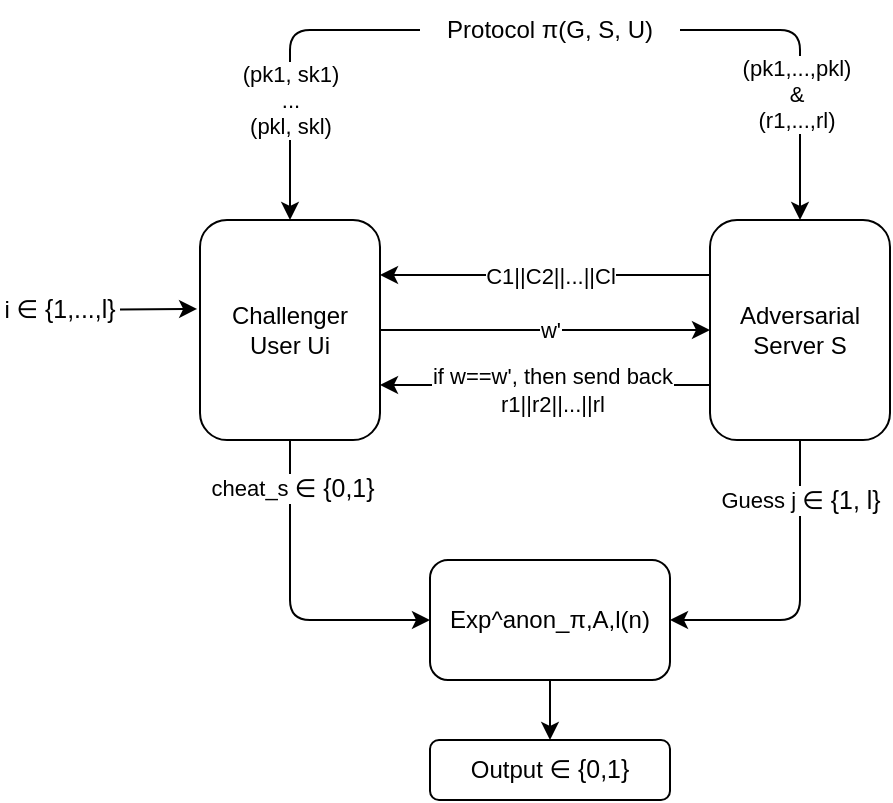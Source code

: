 <mxfile>
    <diagram id="a6d2ueEH8bK_AmlGdDqC" name="Page-1">
        <mxGraphModel dx="1168" dy="779" grid="1" gridSize="10" guides="1" tooltips="1" connect="1" arrows="1" fold="1" page="1" pageScale="1" pageWidth="850" pageHeight="1100" math="0" shadow="0">
            <root>
                <mxCell id="0"/>
                <mxCell id="1" parent="0"/>
                <mxCell id="12" style="edgeStyle=none;html=1;exitX=1;exitY=0.5;exitDx=0;exitDy=0;entryX=0;entryY=0.5;entryDx=0;entryDy=0;" parent="1" source="2" target="3" edge="1">
                    <mxGeometry relative="1" as="geometry"/>
                </mxCell>
                <mxCell id="13" value="w'" style="edgeLabel;html=1;align=center;verticalAlign=middle;resizable=0;points=[];" parent="12" vertex="1" connectable="0">
                    <mxGeometry x="0.176" y="-2" relative="1" as="geometry">
                        <mxPoint x="-12" y="-2" as="offset"/>
                    </mxGeometry>
                </mxCell>
                <mxCell id="17" style="edgeStyle=none;html=1;exitX=0.5;exitY=1;exitDx=0;exitDy=0;entryX=0;entryY=0.5;entryDx=0;entryDy=0;" parent="1" source="2" target="16" edge="1">
                    <mxGeometry relative="1" as="geometry">
                        <Array as="points">
                            <mxPoint x="215" y="410"/>
                        </Array>
                    </mxGeometry>
                </mxCell>
                <mxCell id="21" value="cheat_s&amp;nbsp;&lt;span class=&quot;mathjax&quot;&gt;&lt;span role=&quot;presentation&quot; data-mathml=&quot;&lt;math xmlns=&amp;quot;http://www.w3.org/1998/Math/MathML&amp;quot;&gt;&lt;mi&gt;m&lt;/mi&gt;&lt;mo&gt;+&lt;/mo&gt;&lt;mi&gt;r&lt;/mi&gt;&lt;mo&gt;&amp;amp;#x2208;&lt;/mo&gt;&lt;mrow class=&amp;quot;MJX-TeXAtom-ORD&amp;quot;&gt;&lt;mi mathvariant=&amp;quot;double-struck&amp;quot;&gt;M&lt;/mi&gt;&lt;/mrow&gt;&lt;/math&gt;&quot; style=&quot;font-size: 113%; position: relative;&quot; tabindex=&quot;0&quot; class=&quot;mjx-chtml MathJax_CHTML&quot; id=&quot;MathJax-Element-138-Frame&quot;&gt;&lt;span aria-hidden=&quot;true&quot; class=&quot;mjx-math&quot; id=&quot;MJXc-Node-3311&quot;&gt;&lt;span class=&quot;mjx-mrow&quot; id=&quot;MJXc-Node-3312&quot;&gt;&lt;span class=&quot;mjx-mo MJXc-space3&quot; id=&quot;MJXc-Node-3316&quot;&gt;&lt;span style=&quot;padding-top: 0.279em; padding-bottom: 0.39em;&quot; class=&quot;mjx-char MJXc-TeX-main-R&quot;&gt;∈ {0,1}&lt;/span&gt;&lt;/span&gt;&lt;/span&gt;&lt;/span&gt;&lt;/span&gt;&lt;/span&gt;" style="edgeLabel;html=1;align=center;verticalAlign=middle;resizable=0;points=[];" parent="17" vertex="1" connectable="0">
                    <mxGeometry x="-0.706" y="1" relative="1" as="geometry">
                        <mxPoint as="offset"/>
                    </mxGeometry>
                </mxCell>
                <mxCell id="2" value="Challenger&lt;br&gt;User Ui" style="rounded=1;whiteSpace=wrap;html=1;" parent="1" vertex="1">
                    <mxGeometry x="170" y="210" width="90" height="110" as="geometry"/>
                </mxCell>
                <mxCell id="10" style="edgeStyle=none;html=1;exitX=0;exitY=0.25;exitDx=0;exitDy=0;entryX=1;entryY=0.25;entryDx=0;entryDy=0;" parent="1" source="3" target="2" edge="1">
                    <mxGeometry relative="1" as="geometry"/>
                </mxCell>
                <mxCell id="11" value="C1||C2||...||Cl" style="edgeLabel;html=1;align=center;verticalAlign=middle;resizable=0;points=[];" parent="10" vertex="1" connectable="0">
                    <mxGeometry x="-0.164" relative="1" as="geometry">
                        <mxPoint x="-11" as="offset"/>
                    </mxGeometry>
                </mxCell>
                <mxCell id="14" style="edgeStyle=none;html=1;exitX=0;exitY=0.75;exitDx=0;exitDy=0;entryX=1;entryY=0.75;entryDx=0;entryDy=0;" parent="1" source="3" target="2" edge="1">
                    <mxGeometry relative="1" as="geometry"/>
                </mxCell>
                <mxCell id="15" value="if w==w', then send back&lt;br&gt;r1||r2||...||rl" style="edgeLabel;html=1;align=center;verticalAlign=middle;resizable=0;points=[];" parent="14" vertex="1" connectable="0">
                    <mxGeometry x="-0.246" y="2" relative="1" as="geometry">
                        <mxPoint x="-17" as="offset"/>
                    </mxGeometry>
                </mxCell>
                <mxCell id="18" style="edgeStyle=none;html=1;entryX=1;entryY=0.5;entryDx=0;entryDy=0;" parent="1" source="3" target="16" edge="1">
                    <mxGeometry relative="1" as="geometry">
                        <Array as="points">
                            <mxPoint x="470" y="410"/>
                        </Array>
                    </mxGeometry>
                </mxCell>
                <mxCell id="19" value="Guess j&amp;nbsp;&lt;span class=&quot;mathjax&quot;&gt;&lt;span role=&quot;presentation&quot; data-mathml=&quot;&lt;math xmlns=&amp;quot;http://www.w3.org/1998/Math/MathML&amp;quot;&gt;&lt;mi&gt;m&lt;/mi&gt;&lt;mo&gt;+&lt;/mo&gt;&lt;mi&gt;r&lt;/mi&gt;&lt;mo&gt;&amp;amp;#x2208;&lt;/mo&gt;&lt;mrow class=&amp;quot;MJX-TeXAtom-ORD&amp;quot;&gt;&lt;mi mathvariant=&amp;quot;double-struck&amp;quot;&gt;M&lt;/mi&gt;&lt;/mrow&gt;&lt;/math&gt;&quot; style=&quot;font-size: 113%; position: relative;&quot; tabindex=&quot;0&quot; class=&quot;mjx-chtml MathJax_CHTML&quot; id=&quot;MathJax-Element-138-Frame&quot;&gt;&lt;span aria-hidden=&quot;true&quot; class=&quot;mjx-math&quot; id=&quot;MJXc-Node-3311&quot;&gt;&lt;span class=&quot;mjx-mrow&quot; id=&quot;MJXc-Node-3312&quot;&gt;&lt;span class=&quot;mjx-mo MJXc-space3&quot; id=&quot;MJXc-Node-3316&quot;&gt;&lt;span style=&quot;padding-top: 0.279em; padding-bottom: 0.39em;&quot; class=&quot;mjx-char MJXc-TeX-main-R&quot;&gt;∈ {1, l}&lt;/span&gt;&lt;/span&gt;&lt;/span&gt;&lt;/span&gt;&lt;/span&gt;&lt;/span&gt;" style="edgeLabel;html=1;align=center;verticalAlign=middle;resizable=0;points=[];" parent="18" vertex="1" connectable="0">
                    <mxGeometry x="-0.611" y="1" relative="1" as="geometry">
                        <mxPoint x="-1" as="offset"/>
                    </mxGeometry>
                </mxCell>
                <mxCell id="3" value="Adversarial Server S" style="rounded=1;whiteSpace=wrap;html=1;" parent="1" vertex="1">
                    <mxGeometry x="425" y="210" width="90" height="110" as="geometry"/>
                </mxCell>
                <mxCell id="5" style="edgeStyle=none;html=1;exitX=0;exitY=0.5;exitDx=0;exitDy=0;entryX=0.5;entryY=0;entryDx=0;entryDy=0;" parent="1" source="4" target="2" edge="1">
                    <mxGeometry relative="1" as="geometry">
                        <Array as="points">
                            <mxPoint x="215" y="115"/>
                        </Array>
                    </mxGeometry>
                </mxCell>
                <mxCell id="7" value="(pk1, sk1)&lt;br&gt;...&lt;br&gt;(pkl, skl)" style="edgeLabel;html=1;align=center;verticalAlign=middle;resizable=0;points=[];" parent="5" vertex="1" connectable="0">
                    <mxGeometry x="0.138" y="2" relative="1" as="geometry">
                        <mxPoint x="-2" y="9" as="offset"/>
                    </mxGeometry>
                </mxCell>
                <mxCell id="6" style="edgeStyle=none;html=1;entryX=0.5;entryY=0;entryDx=0;entryDy=0;exitX=1;exitY=0.5;exitDx=0;exitDy=0;" parent="1" source="4" target="3" edge="1">
                    <mxGeometry relative="1" as="geometry">
                        <Array as="points">
                            <mxPoint x="470" y="115"/>
                        </Array>
                    </mxGeometry>
                </mxCell>
                <mxCell id="8" value="(pk1,...,pkl)&lt;br&gt;&amp;amp;&lt;br&gt;(r1,...,rl)" style="edgeLabel;html=1;align=center;verticalAlign=middle;resizable=0;points=[];" parent="6" vertex="1" connectable="0">
                    <mxGeometry x="0.187" y="-2" relative="1" as="geometry">
                        <mxPoint as="offset"/>
                    </mxGeometry>
                </mxCell>
                <mxCell id="4" value="Protocol&amp;nbsp;π(G, S, U)" style="text;html=1;strokeColor=none;fillColor=none;align=center;verticalAlign=middle;whiteSpace=wrap;rounded=0;" parent="1" vertex="1">
                    <mxGeometry x="280" y="100" width="130" height="30" as="geometry"/>
                </mxCell>
                <mxCell id="24" value="" style="edgeStyle=none;html=1;" parent="1" source="16" target="23" edge="1">
                    <mxGeometry relative="1" as="geometry"/>
                </mxCell>
                <mxCell id="16" value="Exp^anon_π,A,l(n)" style="rounded=1;whiteSpace=wrap;html=1;" parent="1" vertex="1">
                    <mxGeometry x="285" y="380" width="120" height="60" as="geometry"/>
                </mxCell>
                <mxCell id="23" value="Output&amp;nbsp;&lt;span style=&quot;font-size: 12.43px;&quot;&gt;∈ {0,1}&lt;/span&gt;" style="whiteSpace=wrap;html=1;rounded=1;" parent="1" vertex="1">
                    <mxGeometry x="285" y="470" width="120" height="30" as="geometry"/>
                </mxCell>
                <mxCell id="28" style="edgeStyle=none;html=1;entryX=-0.016;entryY=0.404;entryDx=0;entryDy=0;entryPerimeter=0;" parent="1" source="26" target="2" edge="1">
                    <mxGeometry relative="1" as="geometry"/>
                </mxCell>
                <mxCell id="26" value="i&amp;nbsp;&lt;span style=&quot;font-size: 12.43px;&quot;&gt;∈ {1,...,l}&lt;/span&gt;" style="text;html=1;strokeColor=none;fillColor=none;align=center;verticalAlign=middle;whiteSpace=wrap;rounded=0;" parent="1" vertex="1">
                    <mxGeometry x="70" y="240" width="60" height="30" as="geometry"/>
                </mxCell>
            </root>
        </mxGraphModel>
    </diagram>
</mxfile>